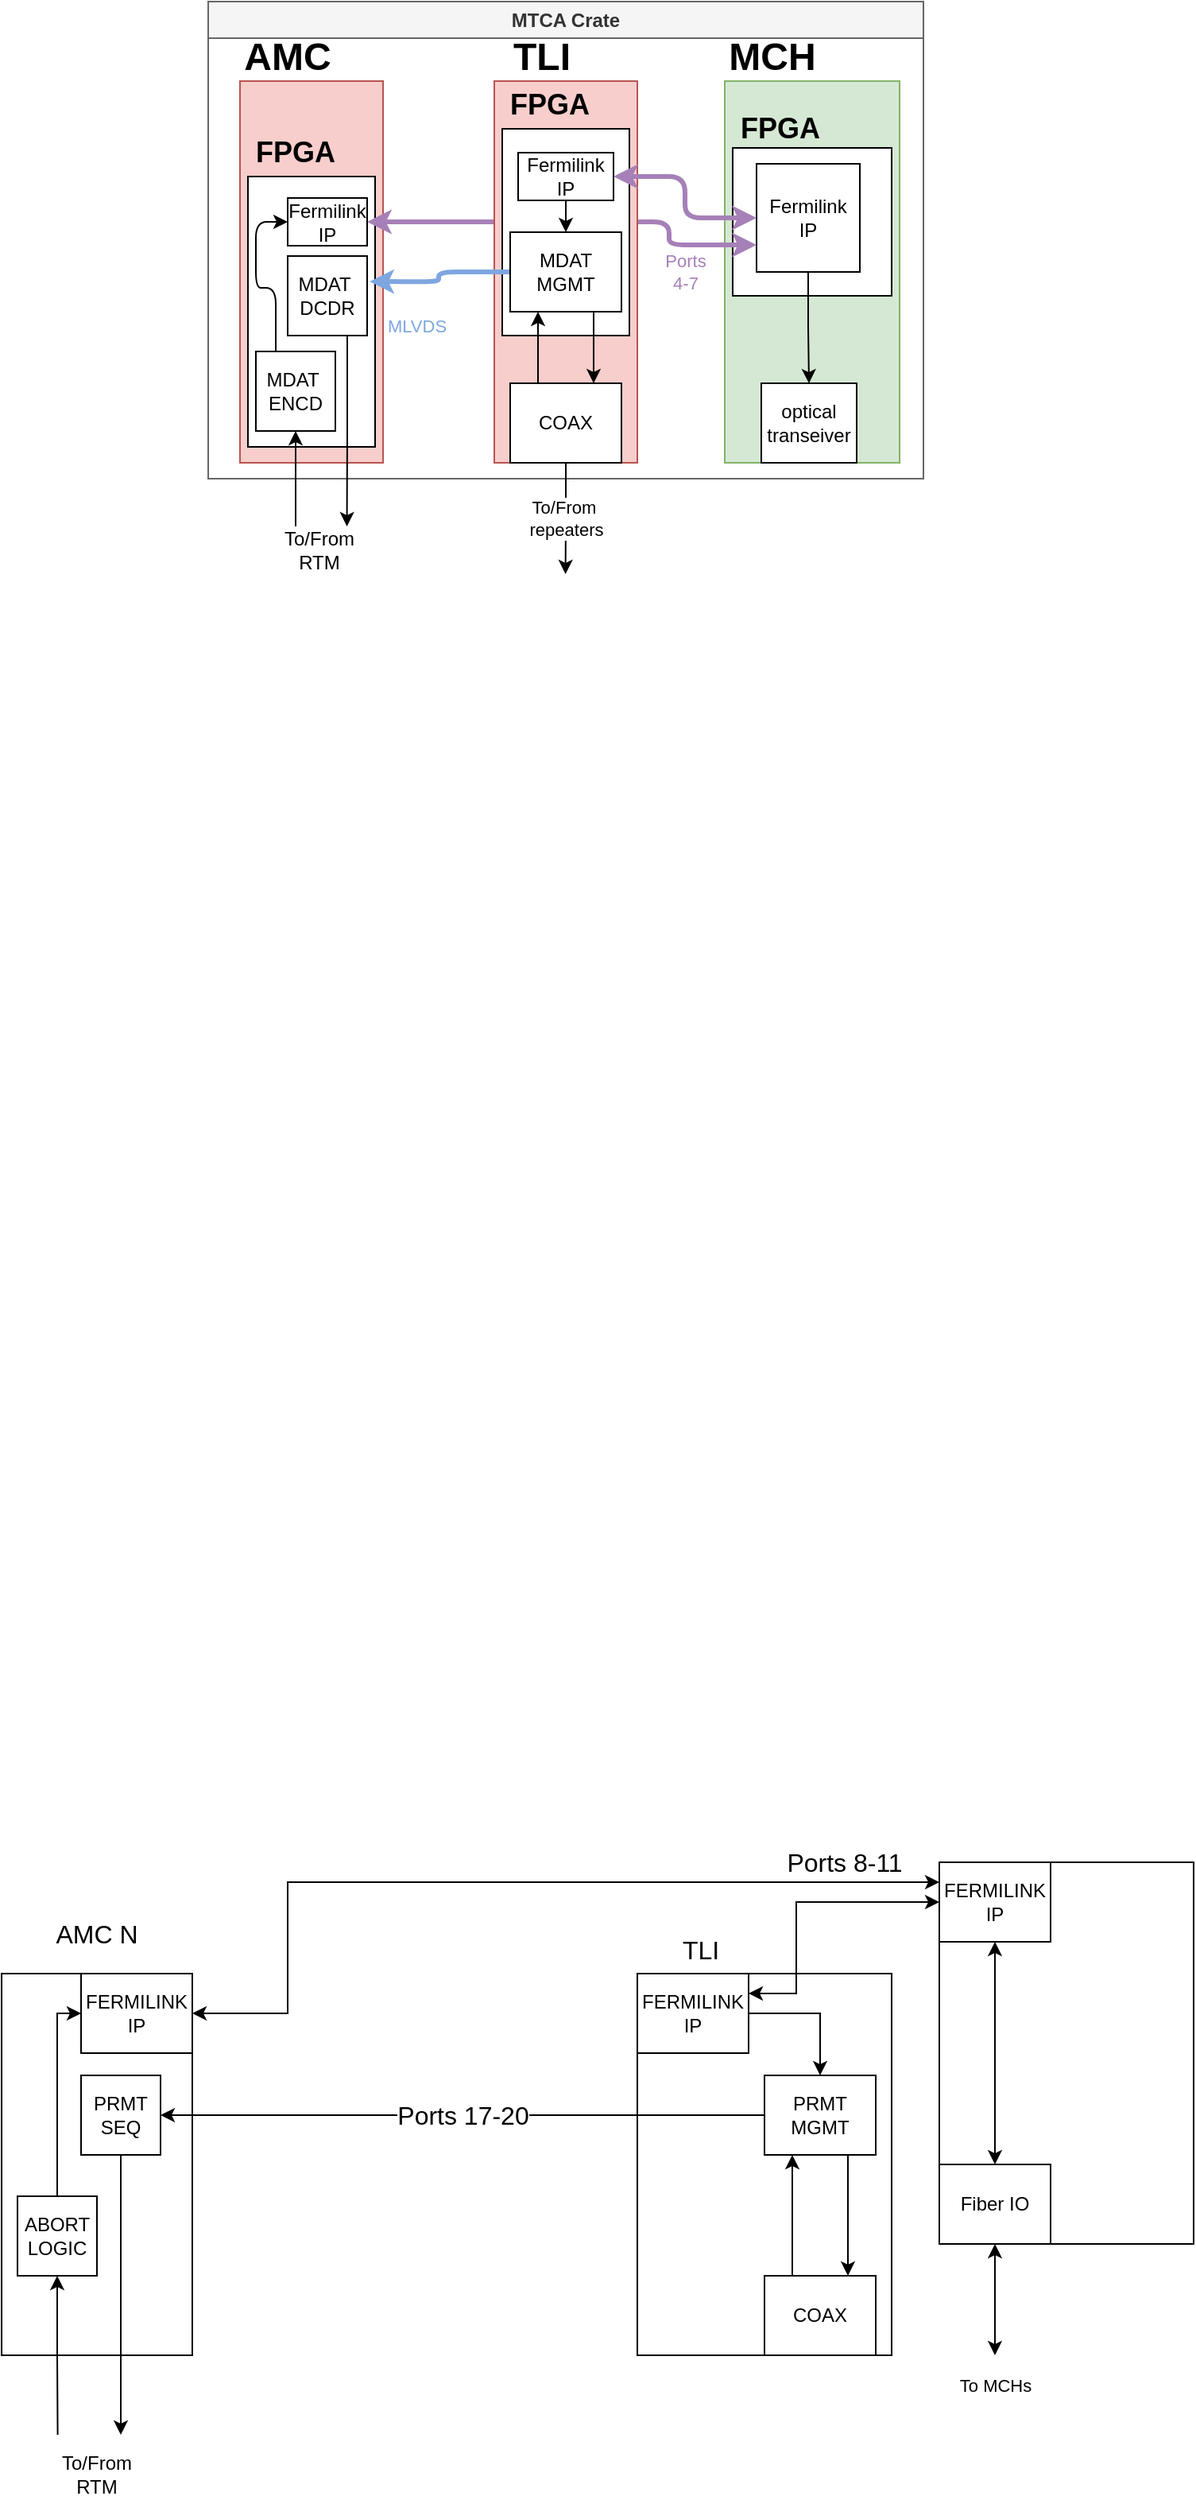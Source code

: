 <mxfile version="24.3.1" type="github">
  <diagram name="Page-1" id="oSsnNQ-nRhe0M8qrrfE7">
    <mxGraphModel dx="934" dy="534" grid="1" gridSize="10" guides="1" tooltips="1" connect="1" arrows="1" fold="1" page="1" pageScale="1" pageWidth="850" pageHeight="1100" math="0" shadow="0">
      <root>
        <mxCell id="0" />
        <mxCell id="1" parent="0" />
        <mxCell id="mtBgp_NIOui3bmMdLLm_-52" value="" style="rounded=0;whiteSpace=wrap;html=1;" parent="1" vertex="1">
          <mxGeometry x="660" y="1190" width="160" height="240" as="geometry" />
        </mxCell>
        <mxCell id="mtBgp_NIOui3bmMdLLm_-53" value="" style="rounded=0;whiteSpace=wrap;html=1;" parent="1" vertex="1">
          <mxGeometry x="470" y="1260" width="160" height="240" as="geometry" />
        </mxCell>
        <mxCell id="mtBgp_NIOui3bmMdLLm_-54" value="" style="rounded=0;whiteSpace=wrap;html=1;" parent="1" vertex="1">
          <mxGeometry x="70" y="1260" width="120" height="240" as="geometry" />
        </mxCell>
        <mxCell id="mtBgp_NIOui3bmMdLLm_-55" style="edgeStyle=orthogonalEdgeStyle;rounded=0;orthogonalLoop=1;jettySize=auto;html=1;exitX=1;exitY=0.5;exitDx=0;exitDy=0;entryX=0;entryY=0.25;entryDx=0;entryDy=0;startArrow=classic;startFill=1;" parent="1" source="mtBgp_NIOui3bmMdLLm_-56" target="mtBgp_NIOui3bmMdLLm_-75" edge="1">
          <mxGeometry relative="1" as="geometry">
            <Array as="points">
              <mxPoint x="250" y="1285" />
              <mxPoint x="250" y="1203" />
            </Array>
          </mxGeometry>
        </mxCell>
        <mxCell id="mtBgp_NIOui3bmMdLLm_-56" value="FERMILINK&lt;br&gt;IP" style="rounded=0;whiteSpace=wrap;html=1;" parent="1" vertex="1">
          <mxGeometry x="120" y="1260" width="70" height="50" as="geometry" />
        </mxCell>
        <mxCell id="mtBgp_NIOui3bmMdLLm_-57" value="" style="edgeStyle=orthogonalEdgeStyle;rounded=0;orthogonalLoop=1;jettySize=auto;html=1;" parent="1" source="mtBgp_NIOui3bmMdLLm_-59" target="mtBgp_NIOui3bmMdLLm_-68" edge="1">
          <mxGeometry relative="1" as="geometry" />
        </mxCell>
        <mxCell id="mtBgp_NIOui3bmMdLLm_-58" value="&lt;font style=&quot;font-size: 16px;&quot;&gt;Ports 8-11&lt;/font&gt;" style="edgeStyle=orthogonalEdgeStyle;rounded=0;orthogonalLoop=1;jettySize=auto;html=1;exitX=1;exitY=0.25;exitDx=0;exitDy=0;entryX=0;entryY=0.5;entryDx=0;entryDy=0;startArrow=classic;startFill=1;" parent="1" source="mtBgp_NIOui3bmMdLLm_-59" target="mtBgp_NIOui3bmMdLLm_-75" edge="1">
          <mxGeometry x="0.324" y="25" relative="1" as="geometry">
            <Array as="points">
              <mxPoint x="570" y="1273" />
              <mxPoint x="570" y="1215" />
            </Array>
            <mxPoint as="offset" />
          </mxGeometry>
        </mxCell>
        <mxCell id="mtBgp_NIOui3bmMdLLm_-59" value="FERMILINK&lt;br&gt;IP" style="rounded=0;whiteSpace=wrap;html=1;" parent="1" vertex="1">
          <mxGeometry x="470" y="1260" width="70" height="50" as="geometry" />
        </mxCell>
        <mxCell id="mtBgp_NIOui3bmMdLLm_-60" value="To MCHs" style="edgeStyle=orthogonalEdgeStyle;rounded=0;orthogonalLoop=1;jettySize=auto;html=1;exitX=0.5;exitY=1;exitDx=0;exitDy=0;startArrow=classic;startFill=1;" parent="1" source="mtBgp_NIOui3bmMdLLm_-61" edge="1">
          <mxGeometry x="1" y="20" relative="1" as="geometry">
            <mxPoint x="695" y="1500" as="targetPoint" />
            <mxPoint x="-20" y="19" as="offset" />
          </mxGeometry>
        </mxCell>
        <mxCell id="mtBgp_NIOui3bmMdLLm_-61" value="Fiber IO" style="rounded=0;whiteSpace=wrap;html=1;" parent="1" vertex="1">
          <mxGeometry x="660" y="1380" width="70" height="50" as="geometry" />
        </mxCell>
        <mxCell id="mtBgp_NIOui3bmMdLLm_-62" style="edgeStyle=orthogonalEdgeStyle;rounded=0;orthogonalLoop=1;jettySize=auto;html=1;exitX=0.25;exitY=0;exitDx=0;exitDy=0;entryX=0.25;entryY=1;entryDx=0;entryDy=0;" parent="1" source="mtBgp_NIOui3bmMdLLm_-63" target="mtBgp_NIOui3bmMdLLm_-68" edge="1">
          <mxGeometry relative="1" as="geometry" />
        </mxCell>
        <mxCell id="mtBgp_NIOui3bmMdLLm_-63" value="COAX" style="rounded=0;whiteSpace=wrap;html=1;" parent="1" vertex="1">
          <mxGeometry x="550" y="1450" width="70" height="50" as="geometry" />
        </mxCell>
        <mxCell id="mtBgp_NIOui3bmMdLLm_-64" value="&lt;font style=&quot;font-size: 16px;&quot;&gt;Ports 17-20&lt;/font&gt;" style="endArrow=none;startArrow=classic;html=1;rounded=0;exitX=1;exitY=0.5;exitDx=0;exitDy=0;entryX=0;entryY=0.5;entryDx=0;entryDy=0;endFill=0;" parent="1" source="mtBgp_NIOui3bmMdLLm_-66" target="mtBgp_NIOui3bmMdLLm_-68" edge="1">
          <mxGeometry width="50" height="50" relative="1" as="geometry">
            <mxPoint x="165" y="1350" as="sourcePoint" />
            <mxPoint x="470" y="1350" as="targetPoint" />
          </mxGeometry>
        </mxCell>
        <mxCell id="mtBgp_NIOui3bmMdLLm_-65" value="" style="edgeStyle=orthogonalEdgeStyle;rounded=0;orthogonalLoop=1;jettySize=auto;html=1;exitX=0.5;exitY=1;exitDx=0;exitDy=0;" parent="1" source="mtBgp_NIOui3bmMdLLm_-66" edge="1">
          <mxGeometry x="1" y="-32" relative="1" as="geometry">
            <mxPoint x="145" y="1550" as="targetPoint" />
            <mxPoint x="7" y="20" as="offset" />
            <Array as="points">
              <mxPoint x="145" y="1550" />
            </Array>
          </mxGeometry>
        </mxCell>
        <mxCell id="mtBgp_NIOui3bmMdLLm_-66" value="PRMT&lt;br&gt;SEQ" style="rounded=0;whiteSpace=wrap;html=1;" parent="1" vertex="1">
          <mxGeometry x="120" y="1324" width="50" height="50" as="geometry" />
        </mxCell>
        <mxCell id="mtBgp_NIOui3bmMdLLm_-67" style="edgeStyle=orthogonalEdgeStyle;rounded=0;orthogonalLoop=1;jettySize=auto;html=1;exitX=0.75;exitY=1;exitDx=0;exitDy=0;entryX=0.75;entryY=0;entryDx=0;entryDy=0;" parent="1" source="mtBgp_NIOui3bmMdLLm_-68" target="mtBgp_NIOui3bmMdLLm_-63" edge="1">
          <mxGeometry relative="1" as="geometry" />
        </mxCell>
        <mxCell id="mtBgp_NIOui3bmMdLLm_-68" value="PRMT&lt;br&gt;MGMT" style="rounded=0;whiteSpace=wrap;html=1;" parent="1" vertex="1">
          <mxGeometry x="550" y="1324" width="70" height="50" as="geometry" />
        </mxCell>
        <mxCell id="mtBgp_NIOui3bmMdLLm_-69" value="&lt;font style=&quot;font-size: 16px;&quot;&gt;AMC N&lt;/font&gt;" style="text;html=1;align=center;verticalAlign=middle;whiteSpace=wrap;rounded=0;" parent="1" vertex="1">
          <mxGeometry x="100" y="1220" width="60" height="30" as="geometry" />
        </mxCell>
        <mxCell id="mtBgp_NIOui3bmMdLLm_-70" value="&lt;font style=&quot;font-size: 16px;&quot;&gt;TLI&lt;/font&gt;" style="text;html=1;align=center;verticalAlign=middle;whiteSpace=wrap;rounded=0;" parent="1" vertex="1">
          <mxGeometry x="480" y="1230" width="60" height="30" as="geometry" />
        </mxCell>
        <mxCell id="mtBgp_NIOui3bmMdLLm_-71" style="edgeStyle=orthogonalEdgeStyle;rounded=0;orthogonalLoop=1;jettySize=auto;html=1;exitX=0.5;exitY=0;exitDx=0;exitDy=0;entryX=0;entryY=0.5;entryDx=0;entryDy=0;" parent="1" source="mtBgp_NIOui3bmMdLLm_-73" target="mtBgp_NIOui3bmMdLLm_-56" edge="1">
          <mxGeometry relative="1" as="geometry">
            <Array as="points">
              <mxPoint x="105" y="1285" />
            </Array>
          </mxGeometry>
        </mxCell>
        <mxCell id="mtBgp_NIOui3bmMdLLm_-72" style="edgeStyle=orthogonalEdgeStyle;rounded=0;orthogonalLoop=1;jettySize=auto;html=1;exitX=0.5;exitY=1;exitDx=0;exitDy=0;startArrow=classic;startFill=1;endArrow=none;endFill=0;" parent="1" source="mtBgp_NIOui3bmMdLLm_-73" edge="1">
          <mxGeometry relative="1" as="geometry">
            <mxPoint x="105.286" y="1550" as="targetPoint" />
          </mxGeometry>
        </mxCell>
        <mxCell id="mtBgp_NIOui3bmMdLLm_-73" value="ABORT&lt;br&gt;LOGIC" style="rounded=0;whiteSpace=wrap;html=1;" parent="1" vertex="1">
          <mxGeometry x="80" y="1400" width="50" height="50" as="geometry" />
        </mxCell>
        <mxCell id="mtBgp_NIOui3bmMdLLm_-74" style="edgeStyle=orthogonalEdgeStyle;rounded=0;orthogonalLoop=1;jettySize=auto;html=1;exitX=0.5;exitY=1;exitDx=0;exitDy=0;entryX=0.5;entryY=0;entryDx=0;entryDy=0;startArrow=classic;startFill=1;" parent="1" source="mtBgp_NIOui3bmMdLLm_-75" target="mtBgp_NIOui3bmMdLLm_-61" edge="1">
          <mxGeometry relative="1" as="geometry" />
        </mxCell>
        <mxCell id="mtBgp_NIOui3bmMdLLm_-75" value="FERMILINK&lt;br&gt;IP" style="rounded=0;whiteSpace=wrap;html=1;" parent="1" vertex="1">
          <mxGeometry x="660" y="1190" width="70" height="50" as="geometry" />
        </mxCell>
        <mxCell id="mtBgp_NIOui3bmMdLLm_-76" value="To/From&lt;br&gt;RTM" style="text;html=1;align=center;verticalAlign=middle;whiteSpace=wrap;rounded=0;" parent="1" vertex="1">
          <mxGeometry x="100" y="1560" width="60" height="30" as="geometry" />
        </mxCell>
        <mxCell id="_Mj6lSTtuj5dVs7q-1Yq-21" value="" style="rounded=0;whiteSpace=wrap;html=1;fillColor=#f8cecc;strokeColor=#b85450;" vertex="1" parent="1">
          <mxGeometry x="220" y="70" width="90" height="240" as="geometry" />
        </mxCell>
        <mxCell id="_Mj6lSTtuj5dVs7q-1Yq-22" value="" style="rounded=0;whiteSpace=wrap;html=1;" vertex="1" parent="1">
          <mxGeometry x="225" y="130" width="80" height="170" as="geometry" />
        </mxCell>
        <mxCell id="_Mj6lSTtuj5dVs7q-1Yq-23" value="" style="rounded=0;whiteSpace=wrap;html=1;fillColor=#d5e8d4;strokeColor=#82b366;" vertex="1" parent="1">
          <mxGeometry x="525" y="70" width="110" height="240" as="geometry" />
        </mxCell>
        <mxCell id="_Mj6lSTtuj5dVs7q-1Yq-24" value="" style="rounded=0;whiteSpace=wrap;html=1;" vertex="1" parent="1">
          <mxGeometry x="530" y="112" width="100" height="93" as="geometry" />
        </mxCell>
        <mxCell id="_Mj6lSTtuj5dVs7q-1Yq-25" value="&lt;h1&gt;AMC&lt;/h1&gt;" style="text;html=1;align=center;verticalAlign=middle;whiteSpace=wrap;rounded=0;" vertex="1" parent="1">
          <mxGeometry x="220" y="40" width="60" height="30" as="geometry" />
        </mxCell>
        <mxCell id="_Mj6lSTtuj5dVs7q-1Yq-26" value="&lt;h1&gt;MCH&lt;/h1&gt;" style="text;html=1;align=center;verticalAlign=middle;whiteSpace=wrap;rounded=0;" vertex="1" parent="1">
          <mxGeometry x="525" y="40" width="60" height="30" as="geometry" />
        </mxCell>
        <mxCell id="_Mj6lSTtuj5dVs7q-1Yq-27" style="edgeStyle=orthogonalEdgeStyle;rounded=0;orthogonalLoop=1;jettySize=auto;html=1;exitX=0.5;exitY=1;exitDx=0;exitDy=0;" edge="1" parent="1" source="_Mj6lSTtuj5dVs7q-1Yq-28" target="_Mj6lSTtuj5dVs7q-1Yq-29">
          <mxGeometry relative="1" as="geometry" />
        </mxCell>
        <mxCell id="_Mj6lSTtuj5dVs7q-1Yq-28" value="Fermilink IP" style="rounded=0;whiteSpace=wrap;html=1;" vertex="1" parent="1">
          <mxGeometry x="545" y="122" width="65" height="68" as="geometry" />
        </mxCell>
        <mxCell id="_Mj6lSTtuj5dVs7q-1Yq-29" value="optical&lt;br&gt;transeiver" style="rounded=0;whiteSpace=wrap;html=1;" vertex="1" parent="1">
          <mxGeometry x="548" y="260" width="60" height="50" as="geometry" />
        </mxCell>
        <mxCell id="_Mj6lSTtuj5dVs7q-1Yq-30" style="edgeStyle=orthogonalEdgeStyle;rounded=1;orthogonalLoop=1;jettySize=auto;html=1;exitX=1;exitY=0.5;exitDx=0;exitDy=0;startArrow=classic;startFill=1;entryX=0;entryY=0.75;entryDx=0;entryDy=0;curved=0;strokeColor=#A680B8;strokeWidth=3;" edge="1" parent="1" source="_Mj6lSTtuj5dVs7q-1Yq-31" target="_Mj6lSTtuj5dVs7q-1Yq-28">
          <mxGeometry relative="1" as="geometry">
            <mxPoint x="547" y="172" as="targetPoint" />
            <Array as="points">
              <mxPoint x="490" y="159" />
              <mxPoint x="490" y="173" />
            </Array>
          </mxGeometry>
        </mxCell>
        <mxCell id="_Mj6lSTtuj5dVs7q-1Yq-31" value="Fermilink IP" style="rounded=0;whiteSpace=wrap;html=1;" vertex="1" parent="1">
          <mxGeometry x="250" y="143.5" width="50" height="30" as="geometry" />
        </mxCell>
        <mxCell id="_Mj6lSTtuj5dVs7q-1Yq-32" value="&lt;h2&gt;FPGA&lt;/h2&gt;" style="text;html=1;align=center;verticalAlign=middle;whiteSpace=wrap;rounded=0;" vertex="1" parent="1">
          <mxGeometry x="225" y="100" width="60" height="30" as="geometry" />
        </mxCell>
        <mxCell id="_Mj6lSTtuj5dVs7q-1Yq-33" value="&lt;h2&gt;FPGA&lt;/h2&gt;" style="text;html=1;align=center;verticalAlign=middle;whiteSpace=wrap;rounded=0;" vertex="1" parent="1">
          <mxGeometry x="530" y="85" width="60" height="30" as="geometry" />
        </mxCell>
        <mxCell id="_Mj6lSTtuj5dVs7q-1Yq-34" value="MTCA Crate" style="swimlane;whiteSpace=wrap;html=1;fillColor=#f5f5f5;fontColor=#333333;strokeColor=#666666;" vertex="1" parent="1">
          <mxGeometry x="200" y="20" width="450" height="300" as="geometry" />
        </mxCell>
        <mxCell id="_Mj6lSTtuj5dVs7q-1Yq-35" value="" style="rounded=0;whiteSpace=wrap;html=1;fillColor=#f8cecc;strokeColor=#b85450;" vertex="1" parent="_Mj6lSTtuj5dVs7q-1Yq-34">
          <mxGeometry x="180" y="50" width="90" height="240" as="geometry" />
        </mxCell>
        <mxCell id="_Mj6lSTtuj5dVs7q-1Yq-36" value="" style="rounded=0;whiteSpace=wrap;html=1;" vertex="1" parent="_Mj6lSTtuj5dVs7q-1Yq-34">
          <mxGeometry x="185" y="80" width="80" height="130" as="geometry" />
        </mxCell>
        <mxCell id="_Mj6lSTtuj5dVs7q-1Yq-37" value="&lt;h1&gt;TLI&lt;/h1&gt;" style="text;html=1;align=center;verticalAlign=middle;whiteSpace=wrap;rounded=0;" vertex="1" parent="_Mj6lSTtuj5dVs7q-1Yq-34">
          <mxGeometry x="180" y="20" width="60" height="30" as="geometry" />
        </mxCell>
        <mxCell id="_Mj6lSTtuj5dVs7q-1Yq-49" style="edgeStyle=orthogonalEdgeStyle;rounded=0;orthogonalLoop=1;jettySize=auto;html=1;exitX=0.5;exitY=1;exitDx=0;exitDy=0;entryX=0.5;entryY=0;entryDx=0;entryDy=0;" edge="1" parent="_Mj6lSTtuj5dVs7q-1Yq-34" source="_Mj6lSTtuj5dVs7q-1Yq-38" target="_Mj6lSTtuj5dVs7q-1Yq-43">
          <mxGeometry relative="1" as="geometry" />
        </mxCell>
        <mxCell id="_Mj6lSTtuj5dVs7q-1Yq-38" value="Fermilink IP" style="rounded=0;whiteSpace=wrap;html=1;" vertex="1" parent="_Mj6lSTtuj5dVs7q-1Yq-34">
          <mxGeometry x="195" y="95" width="60" height="30" as="geometry" />
        </mxCell>
        <mxCell id="_Mj6lSTtuj5dVs7q-1Yq-39" value="&lt;h2&gt;FPGA&lt;/h2&gt;" style="text;html=1;align=center;verticalAlign=middle;whiteSpace=wrap;rounded=0;" vertex="1" parent="_Mj6lSTtuj5dVs7q-1Yq-34">
          <mxGeometry x="185" y="50" width="60" height="30" as="geometry" />
        </mxCell>
        <mxCell id="_Mj6lSTtuj5dVs7q-1Yq-42" value="To/From&amp;nbsp;&lt;br&gt;repeaters" style="edgeStyle=orthogonalEdgeStyle;rounded=0;orthogonalLoop=1;jettySize=auto;html=1;exitX=0.5;exitY=1;exitDx=0;exitDy=0;" edge="1" parent="_Mj6lSTtuj5dVs7q-1Yq-34" source="_Mj6lSTtuj5dVs7q-1Yq-41">
          <mxGeometry relative="1" as="geometry">
            <mxPoint x="224.8" y="360" as="targetPoint" />
          </mxGeometry>
        </mxCell>
        <mxCell id="_Mj6lSTtuj5dVs7q-1Yq-47" style="edgeStyle=orthogonalEdgeStyle;rounded=0;orthogonalLoop=1;jettySize=auto;html=1;exitX=0.25;exitY=0;exitDx=0;exitDy=0;entryX=0.25;entryY=1;entryDx=0;entryDy=0;" edge="1" parent="_Mj6lSTtuj5dVs7q-1Yq-34" source="_Mj6lSTtuj5dVs7q-1Yq-41" target="_Mj6lSTtuj5dVs7q-1Yq-43">
          <mxGeometry relative="1" as="geometry" />
        </mxCell>
        <mxCell id="_Mj6lSTtuj5dVs7q-1Yq-41" value="COAX" style="rounded=0;whiteSpace=wrap;html=1;" vertex="1" parent="_Mj6lSTtuj5dVs7q-1Yq-34">
          <mxGeometry x="190" y="240" width="70" height="50" as="geometry" />
        </mxCell>
        <mxCell id="_Mj6lSTtuj5dVs7q-1Yq-48" style="edgeStyle=orthogonalEdgeStyle;rounded=0;orthogonalLoop=1;jettySize=auto;html=1;exitX=0.75;exitY=1;exitDx=0;exitDy=0;entryX=0.75;entryY=0;entryDx=0;entryDy=0;" edge="1" parent="_Mj6lSTtuj5dVs7q-1Yq-34" source="_Mj6lSTtuj5dVs7q-1Yq-43" target="_Mj6lSTtuj5dVs7q-1Yq-41">
          <mxGeometry relative="1" as="geometry" />
        </mxCell>
        <mxCell id="_Mj6lSTtuj5dVs7q-1Yq-51" value="&lt;font color=&quot;#7ea6e0&quot;&gt;MLVDS&lt;/font&gt;" style="edgeStyle=orthogonalEdgeStyle;rounded=1;orthogonalLoop=1;jettySize=auto;html=1;exitX=0;exitY=0.5;exitDx=0;exitDy=0;entryX=1.031;entryY=0.321;entryDx=0;entryDy=0;entryPerimeter=0;curved=0;strokeColor=#7EA6E0;strokeWidth=3;" edge="1" parent="_Mj6lSTtuj5dVs7q-1Yq-34" source="_Mj6lSTtuj5dVs7q-1Yq-43" target="_Mj6lSTtuj5dVs7q-1Yq-50">
          <mxGeometry x="0.082" y="14" relative="1" as="geometry">
            <mxPoint x="-14" y="14" as="offset" />
          </mxGeometry>
        </mxCell>
        <mxCell id="_Mj6lSTtuj5dVs7q-1Yq-43" value="MDAT&lt;br&gt;MGMT" style="rounded=0;whiteSpace=wrap;html=1;" vertex="1" parent="_Mj6lSTtuj5dVs7q-1Yq-34">
          <mxGeometry x="190" y="145" width="70" height="50" as="geometry" />
        </mxCell>
        <mxCell id="_Mj6lSTtuj5dVs7q-1Yq-52" style="edgeStyle=orthogonalEdgeStyle;rounded=0;orthogonalLoop=1;jettySize=auto;html=1;exitX=0.75;exitY=1;exitDx=0;exitDy=0;" edge="1" parent="_Mj6lSTtuj5dVs7q-1Yq-34" source="_Mj6lSTtuj5dVs7q-1Yq-50">
          <mxGeometry relative="1" as="geometry">
            <mxPoint x="87.279" y="330.0" as="targetPoint" />
          </mxGeometry>
        </mxCell>
        <mxCell id="_Mj6lSTtuj5dVs7q-1Yq-50" value="MDAT&amp;nbsp;&lt;br&gt;DCDR" style="rounded=0;whiteSpace=wrap;html=1;" vertex="1" parent="_Mj6lSTtuj5dVs7q-1Yq-34">
          <mxGeometry x="50" y="160" width="50" height="50" as="geometry" />
        </mxCell>
        <mxCell id="_Mj6lSTtuj5dVs7q-1Yq-40" value="&lt;font color=&quot;#a680b8&quot;&gt;Ports&lt;/font&gt;&lt;div&gt;&lt;font color=&quot;#a680b8&quot;&gt;4-7&lt;/font&gt;&lt;/div&gt;" style="edgeStyle=orthogonalEdgeStyle;rounded=1;orthogonalLoop=1;jettySize=auto;html=1;exitX=1;exitY=0.5;exitDx=0;exitDy=0;entryX=0;entryY=0.5;entryDx=0;entryDy=0;curved=0;startArrow=classic;startFill=1;strokeColor=#A680B8;strokeWidth=3;" edge="1" parent="1" source="_Mj6lSTtuj5dVs7q-1Yq-38" target="_Mj6lSTtuj5dVs7q-1Yq-28">
          <mxGeometry x="0.225" y="-34" relative="1" as="geometry">
            <mxPoint as="offset" />
          </mxGeometry>
        </mxCell>
        <mxCell id="_Mj6lSTtuj5dVs7q-1Yq-53" value="To/From&lt;br&gt;RTM" style="text;html=1;align=center;verticalAlign=middle;whiteSpace=wrap;rounded=0;" vertex="1" parent="1">
          <mxGeometry x="240" y="350" width="60" height="30" as="geometry" />
        </mxCell>
        <mxCell id="_Mj6lSTtuj5dVs7q-1Yq-55" style="edgeStyle=orthogonalEdgeStyle;rounded=0;orthogonalLoop=1;jettySize=auto;html=1;exitX=0.5;exitY=1;exitDx=0;exitDy=0;entryX=0.25;entryY=0;entryDx=0;entryDy=0;startArrow=classic;startFill=1;endArrow=none;endFill=0;" edge="1" parent="1" source="_Mj6lSTtuj5dVs7q-1Yq-54" target="_Mj6lSTtuj5dVs7q-1Yq-53">
          <mxGeometry relative="1" as="geometry" />
        </mxCell>
        <mxCell id="_Mj6lSTtuj5dVs7q-1Yq-56" style="edgeStyle=orthogonalEdgeStyle;rounded=1;orthogonalLoop=1;jettySize=auto;html=1;exitX=0.25;exitY=0;exitDx=0;exitDy=0;entryX=0;entryY=0.5;entryDx=0;entryDy=0;curved=0;" edge="1" parent="1" source="_Mj6lSTtuj5dVs7q-1Yq-54" target="_Mj6lSTtuj5dVs7q-1Yq-31">
          <mxGeometry relative="1" as="geometry">
            <Array as="points">
              <mxPoint x="242" y="200" />
              <mxPoint x="230" y="200" />
              <mxPoint x="230" y="158" />
            </Array>
          </mxGeometry>
        </mxCell>
        <mxCell id="_Mj6lSTtuj5dVs7q-1Yq-54" value="MDAT&amp;nbsp;&lt;br&gt;ENCD" style="rounded=0;whiteSpace=wrap;html=1;" vertex="1" parent="1">
          <mxGeometry x="230" y="240" width="50" height="50" as="geometry" />
        </mxCell>
      </root>
    </mxGraphModel>
  </diagram>
</mxfile>
